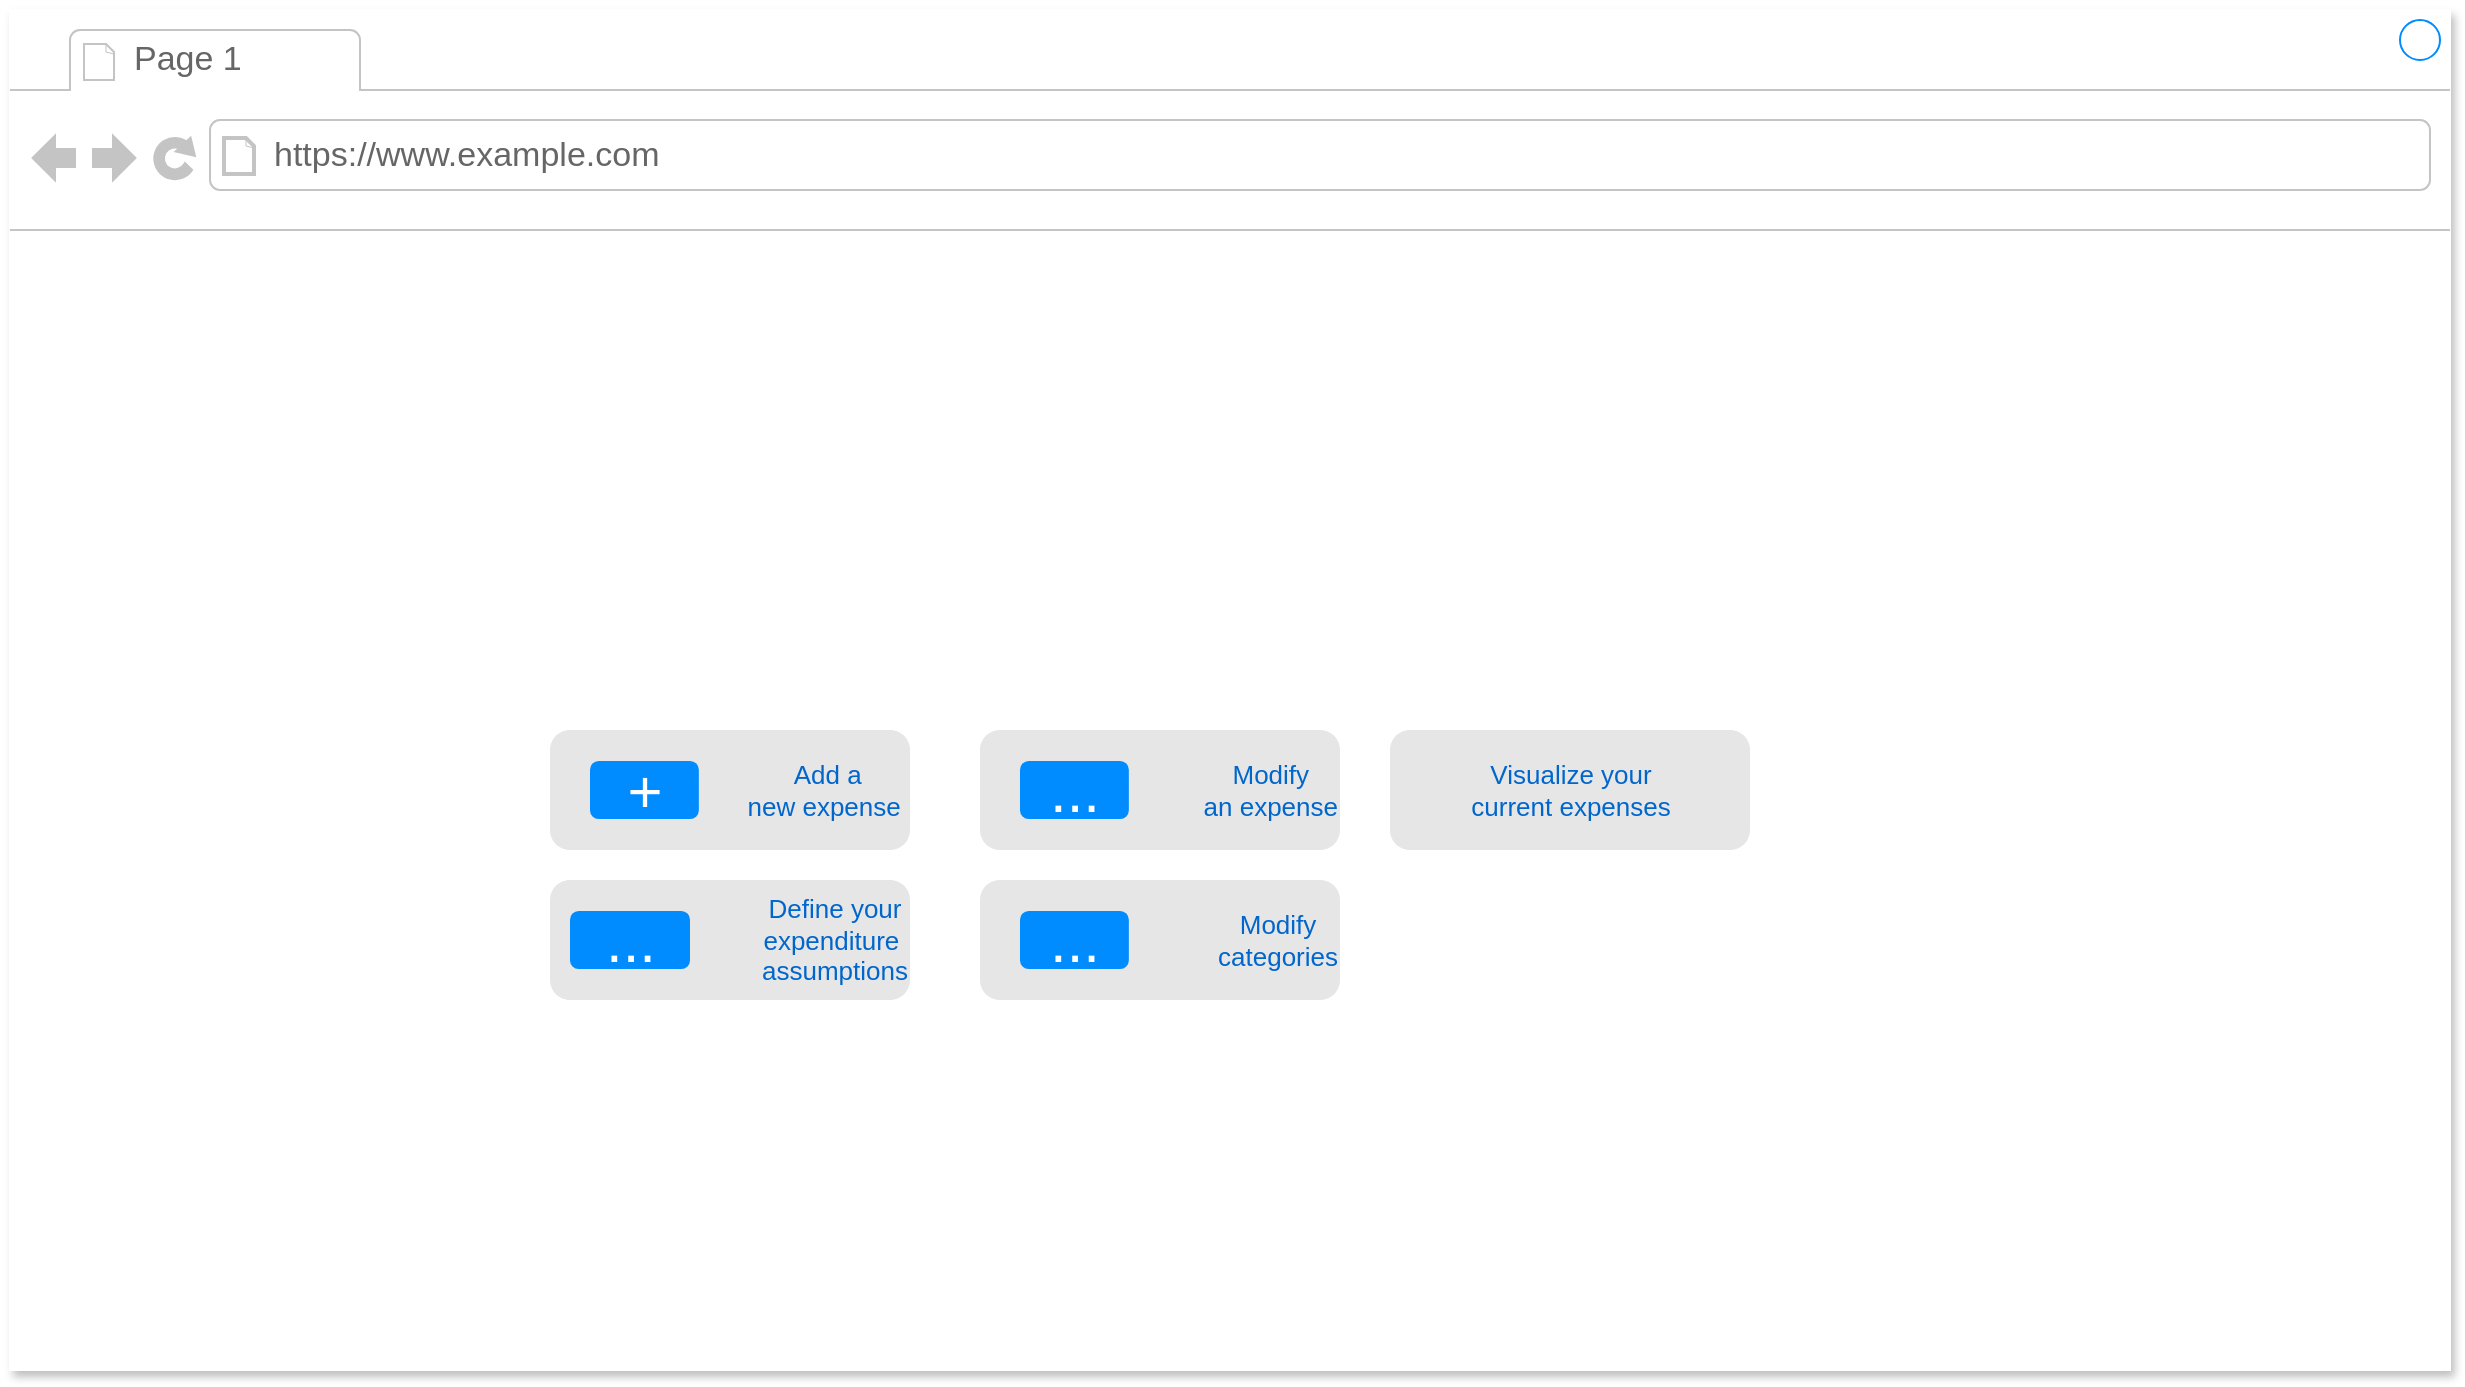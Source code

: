 <mxfile version="20.2.3" type="device" pages="6"><diagram id="piDafpqhtRUU5qUU-vj8" name="Main page"><mxGraphModel dx="1372" dy="905" grid="1" gridSize="10" guides="1" tooltips="1" connect="1" arrows="1" fold="1" page="1" pageScale="1" pageWidth="827" pageHeight="1169" math="0" shadow="0"><root><mxCell id="0"/><mxCell id="1" parent="0"/><mxCell id="8962rQQDY3VNNf6We3Pp-1" value="" style="strokeWidth=1;shadow=1;dashed=0;align=center;html=1;shape=mxgraph.mockup.containers.browserWindow;rSize=0;strokeColor2=#008cff;strokeColor3=#c4c4c4;mainText=,;recursiveResize=0;strokeColor=#FFFFFF;fontColor=#FFFFFF;movableLabel=0;fixedWidth=0;enumerate=0;" parent="1" vertex="1"><mxGeometry x="160" y="245" width="1220" height="680" as="geometry"/></mxCell><mxCell id="8962rQQDY3VNNf6We3Pp-2" value="Page 1" style="strokeWidth=1;shadow=0;dashed=0;align=center;html=1;shape=mxgraph.mockup.containers.anchor;fontSize=17;fontColor=#666666;align=left;" parent="8962rQQDY3VNNf6We3Pp-1" vertex="1"><mxGeometry x="60" y="12" width="110" height="26" as="geometry"/></mxCell><mxCell id="8962rQQDY3VNNf6We3Pp-3" value="https://www.example.com" style="strokeWidth=1;shadow=0;dashed=0;align=center;html=1;shape=mxgraph.mockup.containers.anchor;rSize=0;fontSize=17;fontColor=#666666;align=left;" parent="8962rQQDY3VNNf6We3Pp-1" vertex="1"><mxGeometry x="130" y="60" width="250" height="26" as="geometry"/></mxCell><UserObject label="&lt;div style=&quot;text-align: center;&quot;&gt;&lt;span style=&quot;background-color: initial;&quot;&gt;Add a&lt;/span&gt;&lt;/div&gt;new expense&amp;nbsp;" link="data:page/id,7q5dTrAY7Zl6eEeHgllv" id="h3Iq-QoF65GKpRVWPtNO-2"><mxCell style="strokeWidth=1;shadow=0;dashed=0;align=right;html=1;shape=mxgraph.mockup.buttons.multiButton;fillColor=#E6E6E6;strokeColor=none;mainText=;subText=;fontSize=13;fontColor=#0066CC;" parent="8962rQQDY3VNNf6We3Pp-1" vertex="1"><mxGeometry x="270" y="360" width="180" height="60" as="geometry"/></mxCell></UserObject><mxCell id="h3Iq-QoF65GKpRVWPtNO-4" value="" style="strokeWidth=1;shadow=0;dashed=0;align=center;html=1;shape=mxgraph.mockup.anchor;fontSize=12;fontColor=#ffffff;fontStyle=1;whiteSpace=wrap;" parent="h3Iq-QoF65GKpRVWPtNO-2" vertex="1"><mxGeometry y="36" width="180" height="12" as="geometry"/></mxCell><mxCell id="h3Iq-QoF65GKpRVWPtNO-1" value="&lt;font style=&quot;font-size: 30px;&quot;&gt;+&lt;/font&gt;" style="rounded=1;align=center;strokeColor=none;html=1;fontColor=#ffffff;fontSize=12;fillColor=#008CFF;" parent="h3Iq-QoF65GKpRVWPtNO-2" vertex="1"><mxGeometry x="20" y="15.5" width="54.42" height="29" as="geometry"/></mxCell><UserObject label="Visualize your &lt;br&gt;current expenses&lt;div style=&quot;&quot;&gt;&lt;/div&gt;" link="data:page/id,O7AgU52s_K-1bRK-wNCN" id="h3Iq-QoF65GKpRVWPtNO-6"><mxCell style="strokeWidth=1;shadow=0;dashed=0;align=center;html=1;shape=mxgraph.mockup.buttons.multiButton;fillColor=#E6E6E6;strokeColor=none;mainText=;subText=;fontSize=13;fontColor=#0066CC;" parent="8962rQQDY3VNNf6We3Pp-1" vertex="1"><mxGeometry x="690" y="360" width="180" height="60" as="geometry"/></mxCell></UserObject><mxCell id="h3Iq-QoF65GKpRVWPtNO-7" value="" style="strokeWidth=1;shadow=0;dashed=0;align=center;html=1;shape=mxgraph.mockup.anchor;fontSize=12;fontColor=#ffffff;fontStyle=1;whiteSpace=wrap;" parent="h3Iq-QoF65GKpRVWPtNO-6" vertex="1"><mxGeometry y="36" width="180" height="12" as="geometry"/></mxCell><UserObject label="&lt;div style=&quot;text-align: center;&quot;&gt;&lt;span style=&quot;background-color: initial;&quot;&gt;Modify &lt;br&gt;an expense&lt;/span&gt;&lt;/div&gt;&lt;div style=&quot;text-align: center;&quot;&gt;&lt;/div&gt;" link="data:page/id,3ZeCyRGtXN8rCWh70oSy" id="h3Iq-QoF65GKpRVWPtNO-9"><mxCell style="strokeWidth=1;shadow=0;dashed=0;align=right;html=1;shape=mxgraph.mockup.buttons.multiButton;fillColor=#E6E6E6;strokeColor=none;mainText=;subText=;fontSize=13;fontColor=#0066CC;" parent="8962rQQDY3VNNf6We3Pp-1" vertex="1"><mxGeometry x="485" y="360" width="180" height="60" as="geometry"/></mxCell></UserObject><mxCell id="h3Iq-QoF65GKpRVWPtNO-10" value="" style="strokeWidth=1;shadow=0;dashed=0;align=center;html=1;shape=mxgraph.mockup.anchor;fontSize=12;fontColor=#ffffff;fontStyle=1;whiteSpace=wrap;" parent="h3Iq-QoF65GKpRVWPtNO-9" vertex="1"><mxGeometry y="36" width="180" height="12" as="geometry"/></mxCell><mxCell id="h3Iq-QoF65GKpRVWPtNO-11" value="&lt;font style=&quot;font-size: 30px;&quot;&gt;...&lt;/font&gt;" style="rounded=1;align=center;strokeColor=none;html=1;fontColor=#ffffff;fontSize=12;fillColor=#008CFF;" parent="h3Iq-QoF65GKpRVWPtNO-9" vertex="1"><mxGeometry x="20" y="15.5" width="54.42" height="29" as="geometry"/></mxCell><UserObject label="&lt;div style=&quot;text-align: center;&quot;&gt;&lt;span style=&quot;background-color: initial;&quot;&gt;Modify&lt;/span&gt;&lt;/div&gt;&lt;div style=&quot;text-align: center;&quot;&gt;&lt;span style=&quot;background-color: initial;&quot;&gt;categories&lt;/span&gt;&lt;/div&gt;&lt;div style=&quot;text-align: center;&quot;&gt;&lt;/div&gt;" link="data:page/id,OzWg7q_hN-Gop-k9gDF_" id="VQr0-cEzJOPyjsmHsIfT-1"><mxCell style="strokeWidth=1;shadow=0;dashed=0;align=right;html=1;shape=mxgraph.mockup.buttons.multiButton;fillColor=#E6E6E6;strokeColor=none;mainText=;subText=;fontSize=13;fontColor=#0066CC;" parent="8962rQQDY3VNNf6We3Pp-1" vertex="1"><mxGeometry x="485" y="435" width="180" height="60" as="geometry"/></mxCell></UserObject><mxCell id="VQr0-cEzJOPyjsmHsIfT-2" value="" style="strokeWidth=1;shadow=0;dashed=0;align=center;html=1;shape=mxgraph.mockup.anchor;fontSize=12;fontColor=#ffffff;fontStyle=1;whiteSpace=wrap;" parent="VQr0-cEzJOPyjsmHsIfT-1" vertex="1"><mxGeometry y="36" width="180" height="12" as="geometry"/></mxCell><mxCell id="VQr0-cEzJOPyjsmHsIfT-3" value="&lt;font style=&quot;font-size: 30px;&quot;&gt;...&lt;/font&gt;" style="rounded=1;align=center;strokeColor=none;html=1;fontColor=#ffffff;fontSize=12;fillColor=#008CFF;" parent="VQr0-cEzJOPyjsmHsIfT-1" vertex="1"><mxGeometry x="20" y="15.5" width="54.42" height="29" as="geometry"/></mxCell><UserObject label="&lt;div style=&quot;&quot;&gt;&lt;div style=&quot;text-align: center;&quot;&gt;&lt;span style=&quot;background-color: initial;&quot;&gt;Define your&lt;/span&gt;&lt;/div&gt;&lt;div style=&quot;text-align: center;&quot;&gt;&lt;span style=&quot;background-color: initial;&quot;&gt;expenditure&amp;nbsp;&lt;/span&gt;&lt;/div&gt;&lt;div style=&quot;text-align: center;&quot;&gt;&lt;span style=&quot;background-color: initial;&quot;&gt;assumptions&lt;/span&gt;&lt;/div&gt;&lt;/div&gt;&lt;div style=&quot;text-align: center;&quot;&gt;&lt;/div&gt;" link="data:page/id,cEg8zdaXW2GX1f-Mxv_l" id="kEAftANj-yldsPkhroK5-2"><mxCell style="strokeWidth=1;shadow=0;dashed=0;align=right;html=1;shape=mxgraph.mockup.buttons.multiButton;fillColor=#E6E6E6;strokeColor=none;mainText=;subText=;fontSize=13;fontColor=#0066CC;" parent="8962rQQDY3VNNf6We3Pp-1" vertex="1"><mxGeometry x="270" y="435" width="180" height="60" as="geometry"/></mxCell></UserObject><mxCell id="kEAftANj-yldsPkhroK5-3" value="" style="strokeWidth=1;shadow=0;dashed=0;align=center;html=1;shape=mxgraph.mockup.anchor;fontSize=12;fontColor=#ffffff;fontStyle=1;whiteSpace=wrap;" parent="kEAftANj-yldsPkhroK5-2" vertex="1"><mxGeometry y="36" width="180" height="12" as="geometry"/></mxCell><mxCell id="kEAftANj-yldsPkhroK5-4" value="&lt;font style=&quot;font-size: 30px;&quot;&gt;...&lt;/font&gt;" style="rounded=1;align=center;strokeColor=none;html=1;fontColor=#ffffff;fontSize=12;fillColor=#008CFF;" parent="kEAftANj-yldsPkhroK5-2" vertex="1"><mxGeometry x="10" y="15.5" width="60" height="29" as="geometry"/></mxCell></root></mxGraphModel></diagram><diagram id="7q5dTrAY7Zl6eEeHgllv" name="Add new exponse"><mxGraphModel dx="3072" dy="905" grid="1" gridSize="10" guides="1" tooltips="1" connect="1" arrows="1" fold="1" page="1" pageScale="1" pageWidth="850" pageHeight="1100" math="0" shadow="0"><root><mxCell id="0"/><mxCell id="1" parent="0"/><mxCell id="2ohkJdqlDiBKNH0OV8yP-1" value="" style="strokeWidth=1;shadow=1;dashed=0;align=center;html=1;shape=mxgraph.mockup.containers.browserWindow;rSize=0;strokeColor2=#008cff;strokeColor3=#c4c4c4;mainText=,;recursiveResize=0;strokeColor=#FFFFFF;fontColor=#FFFFFF;movableLabel=0;fixedWidth=0;enumerate=0;" parent="1" vertex="1"><mxGeometry x="-1400" y="205" width="1150" height="690" as="geometry"/></mxCell><mxCell id="2ohkJdqlDiBKNH0OV8yP-2" value="Page 1" style="strokeWidth=1;shadow=0;dashed=0;align=center;html=1;shape=mxgraph.mockup.containers.anchor;fontSize=17;fontColor=#666666;align=left;" parent="2ohkJdqlDiBKNH0OV8yP-1" vertex="1"><mxGeometry x="60" y="12" width="110" height="26" as="geometry"/></mxCell><mxCell id="2ohkJdqlDiBKNH0OV8yP-3" value="https://www.example.com" style="strokeWidth=1;shadow=0;dashed=0;align=center;html=1;shape=mxgraph.mockup.containers.anchor;rSize=0;fontSize=17;fontColor=#666666;align=left;" parent="2ohkJdqlDiBKNH0OV8yP-1" vertex="1"><mxGeometry x="130" y="60" width="250" height="26" as="geometry"/></mxCell><mxCell id="2ohkJdqlDiBKNH0OV8yP-13" value="Category&lt;div style=&quot;&quot;&gt;&lt;/div&gt;" style="strokeWidth=1;shadow=0;dashed=0;align=center;html=1;shape=mxgraph.mockup.buttons.multiButton;fillColor=#E6E6E6;strokeColor=none;mainText=;subText=;fontSize=13;fontColor=#0066CC;" parent="2ohkJdqlDiBKNH0OV8yP-1" vertex="1"><mxGeometry x="220" y="329.5" width="150" height="30" as="geometry"/></mxCell><mxCell id="2ohkJdqlDiBKNH0OV8yP-14" value="" style="strokeWidth=1;shadow=0;dashed=0;align=center;html=1;shape=mxgraph.mockup.anchor;fontSize=12;fontColor=#ffffff;fontStyle=1;whiteSpace=wrap;" parent="2ohkJdqlDiBKNH0OV8yP-13" vertex="1"><mxGeometry y="18" width="150" height="6" as="geometry"/></mxCell><mxCell id="2ohkJdqlDiBKNH0OV8yP-15" value="&lt;font style=&quot;font-size: 30px;&quot;&gt;+&lt;/font&gt;" style="rounded=1;align=center;strokeColor=none;html=1;fontColor=#ffffff;fontSize=12;fillColor=#008CFF;" parent="2ohkJdqlDiBKNH0OV8yP-1" vertex="1"><mxGeometry x="160" y="345" width="54.42" height="29" as="geometry"/></mxCell><mxCell id="GAdIu5lBjV9Co0TbJZmu-2" value="Category 1" style="strokeWidth=1;shadow=0;dashed=0;align=center;html=1;shape=mxgraph.mockup.forms.comboBox;strokeColor=#999999;fillColor=#ddeeff;align=left;fillColor2=#aaddff;mainText=;fontColor=#666666;fontSize=17;spacingLeft=3;" parent="2ohkJdqlDiBKNH0OV8yP-1" vertex="1"><mxGeometry x="220" y="359.5" width="150" height="30" as="geometry"/></mxCell><mxCell id="ass1dCC3-YnfxWbSY9bL-1" value="Subcategory&lt;div style=&quot;&quot;&gt;&lt;/div&gt;" style="strokeWidth=1;shadow=0;dashed=0;align=center;html=1;shape=mxgraph.mockup.buttons.multiButton;fillColor=#E6E6E6;strokeColor=none;mainText=;subText=;fontSize=13;fontColor=#0066CC;" parent="2ohkJdqlDiBKNH0OV8yP-1" vertex="1"><mxGeometry x="380" y="329.5" width="150" height="30" as="geometry"/></mxCell><mxCell id="ass1dCC3-YnfxWbSY9bL-2" value="" style="strokeWidth=1;shadow=0;dashed=0;align=center;html=1;shape=mxgraph.mockup.anchor;fontSize=12;fontColor=#ffffff;fontStyle=1;whiteSpace=wrap;" parent="ass1dCC3-YnfxWbSY9bL-1" vertex="1"><mxGeometry y="18" width="150" height="6" as="geometry"/></mxCell><mxCell id="ass1dCC3-YnfxWbSY9bL-3" value="Subcategory 1" style="strokeWidth=1;shadow=0;dashed=0;align=center;html=1;shape=mxgraph.mockup.forms.comboBox;strokeColor=#999999;fillColor=#ddeeff;align=left;fillColor2=#aaddff;mainText=;fontColor=#666666;fontSize=17;spacingLeft=3;" parent="2ohkJdqlDiBKNH0OV8yP-1" vertex="1"><mxGeometry x="380" y="359.5" width="150" height="30" as="geometry"/></mxCell><mxCell id="ass1dCC3-YnfxWbSY9bL-4" value="What was that ?&amp;nbsp;" style="fillColor=none;strokeColor=none;html=1;fontSize=11;fontStyle=0;align=left;fontColor=#596780;fontStyle=1;fontSize=11;shadow=1;" parent="2ohkJdqlDiBKNH0OV8yP-1" vertex="1"><mxGeometry x="540" y="324.5" width="140" height="20" as="geometry"/></mxCell><mxCell id="ass1dCC3-YnfxWbSY9bL-5" value="Sugar" style="rounded=1;arcSize=9;fillColor=#F7F8F9;align=left;spacingLeft=5;strokeColor=#DEE1E6;html=1;strokeWidth=2;fontColor=#596780;fontSize=12;shadow=1;" parent="2ohkJdqlDiBKNH0OV8yP-1" vertex="1"><mxGeometry x="540" y="349.5" width="140" height="40" as="geometry"/></mxCell><mxCell id="ass1dCC3-YnfxWbSY9bL-6" value="Price" style="fillColor=none;strokeColor=none;html=1;fontSize=11;fontStyle=0;align=left;fontColor=#596780;fontStyle=1;fontSize=11;shadow=1;" parent="2ohkJdqlDiBKNH0OV8yP-1" vertex="1"><mxGeometry x="690" y="324.5" width="140" height="20" as="geometry"/></mxCell><mxCell id="ass1dCC3-YnfxWbSY9bL-7" value="10" style="rounded=1;arcSize=9;fillColor=#F7F8F9;align=left;spacingLeft=5;strokeColor=#DEE1E6;html=1;strokeWidth=2;fontColor=#596780;fontSize=12;shadow=1;" parent="2ohkJdqlDiBKNH0OV8yP-1" vertex="1"><mxGeometry x="690" y="349.5" width="140" height="40" as="geometry"/></mxCell><mxCell id="ass1dCC3-YnfxWbSY9bL-8" value="Date" style="fillColor=none;strokeColor=none;html=1;fontSize=11;fontStyle=0;align=left;fontColor=#596780;fontStyle=1;fontSize=11;shadow=1;" parent="2ohkJdqlDiBKNH0OV8yP-1" vertex="1"><mxGeometry x="840" y="324.5" width="140" height="20" as="geometry"/></mxCell><mxCell id="ass1dCC3-YnfxWbSY9bL-9" value="2022-07-16" style="rounded=1;arcSize=9;fillColor=#F7F8F9;align=left;spacingLeft=5;strokeColor=#DEE1E6;html=1;strokeWidth=2;fontColor=#596780;fontSize=12;shadow=1;" parent="2ohkJdqlDiBKNH0OV8yP-1" vertex="1"><mxGeometry x="840" y="349.5" width="140" height="40" as="geometry"/></mxCell></root></mxGraphModel></diagram><diagram id="3ZeCyRGtXN8rCWh70oSy" name="Modify-an-expense"><mxGraphModel dx="3072" dy="878" grid="1" gridSize="10" guides="1" tooltips="1" connect="1" arrows="1" fold="1" page="1" pageScale="1" pageWidth="850" pageHeight="1100" math="0" shadow="0"><root><mxCell id="0"/><mxCell id="1" parent="0"/><mxCell id="K6egvescBbt4TPk9Oenr-1" value="" style="strokeWidth=1;shadow=1;dashed=0;align=center;html=1;shape=mxgraph.mockup.containers.browserWindow;rSize=0;strokeColor2=#008cff;strokeColor3=#c4c4c4;mainText=,;recursiveResize=0;strokeColor=#FFFFFF;fontColor=#FFFFFF;movableLabel=0;fixedWidth=0;enumerate=0;" parent="1" vertex="1"><mxGeometry x="-1275" y="120" width="1150" height="690" as="geometry"/></mxCell><mxCell id="K6egvescBbt4TPk9Oenr-2" value="Page 1" style="strokeWidth=1;shadow=0;dashed=0;align=center;html=1;shape=mxgraph.mockup.containers.anchor;fontSize=17;fontColor=#666666;align=left;" parent="K6egvescBbt4TPk9Oenr-1" vertex="1"><mxGeometry x="60" y="12" width="110" height="26" as="geometry"/></mxCell><mxCell id="K6egvescBbt4TPk9Oenr-3" value="https://www.example.com" style="strokeWidth=1;shadow=0;dashed=0;align=center;html=1;shape=mxgraph.mockup.containers.anchor;rSize=0;fontSize=17;fontColor=#666666;align=left;" parent="K6egvescBbt4TPk9Oenr-1" vertex="1"><mxGeometry x="130" y="60" width="250" height="26" as="geometry"/></mxCell><mxCell id="67dj6nwLEzpabsO_JoYb-18" value="2022-07-16" style="rounded=1;arcSize=9;fillColor=#F7F8F9;align=left;spacingLeft=5;strokeColor=#DEE1E6;html=1;strokeWidth=2;fontColor=#596780;fontSize=12;shadow=1;" parent="K6egvescBbt4TPk9Oenr-1" vertex="1"><mxGeometry x="187.5" y="150" width="140" height="40" as="geometry"/></mxCell><mxCell id="67dj6nwLEzpabsO_JoYb-19" value="Date" style="strokeWidth=1;shadow=0;dashed=0;align=center;html=1;shape=mxgraph.mockup.forms.comboBox;strokeColor=#999999;fillColor=#ddeeff;align=left;fillColor2=#aaddff;mainText=;fontColor=#666666;fontSize=17;spacingLeft=3;" parent="K6egvescBbt4TPk9Oenr-1" vertex="1"><mxGeometry x="337.5" y="155" width="150" height="30" as="geometry"/></mxCell><mxCell id="67dj6nwLEzpabsO_JoYb-20" value="Filter&lt;div style=&quot;&quot;&gt;&lt;/div&gt;" style="strokeWidth=1;shadow=0;dashed=0;align=center;html=1;shape=mxgraph.mockup.buttons.multiButton;fillColor=#E6E6E6;strokeColor=none;mainText=;subText=;fontSize=13;fontColor=#0066CC;" parent="K6egvescBbt4TPk9Oenr-1" vertex="1"><mxGeometry x="337.5" y="120" width="150" height="30" as="geometry"/></mxCell><mxCell id="67dj6nwLEzpabsO_JoYb-21" value="" style="strokeWidth=1;shadow=0;dashed=0;align=center;html=1;shape=mxgraph.mockup.anchor;fontSize=12;fontColor=#ffffff;fontStyle=1;whiteSpace=wrap;" parent="67dj6nwLEzpabsO_JoYb-20" vertex="1"><mxGeometry y="18" width="150" height="6" as="geometry"/></mxCell><mxCell id="67dj6nwLEzpabsO_JoYb-22" value="" style="rounded=0;whiteSpace=wrap;html=1;fillStyle=auto;strokeColor=default;strokeWidth=1;fillColor=default;" parent="K6egvescBbt4TPk9Oenr-1" vertex="1"><mxGeometry x="187.5" y="210" width="770" height="440" as="geometry"/></mxCell><mxCell id="67dj6nwLEzpabsO_JoYb-31" value="Category&lt;div style=&quot;&quot;&gt;&lt;/div&gt;" style="strokeWidth=1;shadow=0;dashed=0;align=center;html=1;shape=mxgraph.mockup.buttons.multiButton;fillColor=#E6E6E6;strokeColor=none;mainText=;subText=;fontSize=13;fontColor=#0066CC;" parent="K6egvescBbt4TPk9Oenr-1" vertex="1"><mxGeometry x="212.5" y="235" width="150" height="30" as="geometry"/></mxCell><mxCell id="67dj6nwLEzpabsO_JoYb-32" value="" style="strokeWidth=1;shadow=0;dashed=0;align=center;html=1;shape=mxgraph.mockup.anchor;fontSize=12;fontColor=#ffffff;fontStyle=1;whiteSpace=wrap;" parent="67dj6nwLEzpabsO_JoYb-31" vertex="1"><mxGeometry y="18" width="150" height="6" as="geometry"/></mxCell><mxCell id="67dj6nwLEzpabsO_JoYb-33" value="Subcategory&lt;div style=&quot;&quot;&gt;&lt;/div&gt;" style="strokeWidth=1;shadow=0;dashed=0;align=center;html=1;shape=mxgraph.mockup.buttons.multiButton;fillColor=#E6E6E6;strokeColor=none;mainText=;subText=;fontSize=13;fontColor=#0066CC;" parent="K6egvescBbt4TPk9Oenr-1" vertex="1"><mxGeometry x="372.5" y="235" width="150" height="30" as="geometry"/></mxCell><mxCell id="67dj6nwLEzpabsO_JoYb-34" value="" style="strokeWidth=1;shadow=0;dashed=0;align=center;html=1;shape=mxgraph.mockup.anchor;fontSize=12;fontColor=#ffffff;fontStyle=1;whiteSpace=wrap;" parent="67dj6nwLEzpabsO_JoYb-33" vertex="1"><mxGeometry y="18" width="150" height="6" as="geometry"/></mxCell><mxCell id="67dj6nwLEzpabsO_JoYb-35" value="What was that ?&amp;nbsp;" style="fillColor=none;strokeColor=none;html=1;fontSize=11;fontStyle=0;align=left;fontColor=#596780;fontStyle=1;fontSize=11;shadow=1;" parent="K6egvescBbt4TPk9Oenr-1" vertex="1"><mxGeometry x="532.5" y="230" width="140" height="20" as="geometry"/></mxCell><mxCell id="67dj6nwLEzpabsO_JoYb-36" value="Price" style="fillColor=none;strokeColor=none;html=1;fontSize=11;fontStyle=0;align=left;fontColor=#596780;fontStyle=1;fontSize=11;shadow=1;" parent="K6egvescBbt4TPk9Oenr-1" vertex="1"><mxGeometry x="682.5" y="230" width="140" height="20" as="geometry"/></mxCell><mxCell id="67dj6nwLEzpabsO_JoYb-37" value="Date" style="fillColor=none;strokeColor=none;html=1;fontSize=11;fontStyle=0;align=left;fontColor=#596780;fontStyle=1;fontSize=11;shadow=1;" parent="K6egvescBbt4TPk9Oenr-1" vertex="1"><mxGeometry x="832.5" y="230" width="140" height="20" as="geometry"/></mxCell><mxCell id="67dj6nwLEzpabsO_JoYb-50" value="" style="swimlane;startSize=0;fillStyle=auto;strokeColor=default;strokeWidth=1;fillColor=default;" parent="K6egvescBbt4TPk9Oenr-1" vertex="1"><mxGeometry x="177.5" y="200" width="790" height="460" as="geometry"/></mxCell><mxCell id="67dj6nwLEzpabsO_JoYb-23" value="" style="verticalLabelPosition=bottom;shadow=0;dashed=0;align=center;html=1;verticalAlign=top;strokeWidth=1;shape=mxgraph.mockup.navigation.scrollBar;strokeColor=#999999;barPos=20;fillColor2=#99ddff;strokeColor2=none;direction=north;fillStyle=auto;fillColor=default;" parent="67dj6nwLEzpabsO_JoYb-50" vertex="1"><mxGeometry x="750" y="20" width="20" height="420" as="geometry"/></mxCell><mxCell id="67dj6nwLEzpabsO_JoYb-54" value="" style="rounded=1;whiteSpace=wrap;html=1;fillStyle=auto;strokeColor=#6c8ebf;strokeWidth=1;fillColor=#dae8fc;" parent="K6egvescBbt4TPk9Oenr-1" vertex="1"><mxGeometry x="212.5" y="280" width="700" height="60" as="geometry"/></mxCell><mxCell id="67dj6nwLEzpabsO_JoYb-55" value="" style="rounded=1;whiteSpace=wrap;html=1;fillStyle=auto;strokeColor=default;strokeWidth=1;fillColor=default;" parent="K6egvescBbt4TPk9Oenr-1" vertex="1"><mxGeometry x="212.5" y="340" width="700" height="60" as="geometry"/></mxCell><mxCell id="67dj6nwLEzpabsO_JoYb-62" value="" style="rounded=1;whiteSpace=wrap;html=1;fillStyle=auto;strokeColor=#6c8ebf;strokeWidth=1;fillColor=#dae8fc;" parent="K6egvescBbt4TPk9Oenr-1" vertex="1"><mxGeometry x="212.5" y="400" width="700" height="60" as="geometry"/></mxCell><mxCell id="67dj6nwLEzpabsO_JoYb-63" value="" style="rounded=1;whiteSpace=wrap;html=1;fillStyle=auto;strokeColor=default;strokeWidth=1;fillColor=default;" parent="K6egvescBbt4TPk9Oenr-1" vertex="1"><mxGeometry x="212.5" y="460" width="700" height="60" as="geometry"/></mxCell><mxCell id="67dj6nwLEzpabsO_JoYb-3" value="" style="swimlane;startSize=0;" parent="1" vertex="1"><mxGeometry x="-400" y="930" width="945" height="130" as="geometry"><mxRectangle x="-1130" y="900" width="50" height="40" as="alternateBounds"/></mxGeometry></mxCell><mxCell id="K6egvescBbt4TPk9Oenr-6" value="&lt;font style=&quot;font-size: 30px;&quot;&gt;OK&lt;/font&gt;" style="rounded=1;align=center;strokeColor=none;html=1;fontColor=#ffffff;fontSize=12;fillColor=#008CFF;" parent="67dj6nwLEzpabsO_JoYb-3" vertex="1"><mxGeometry x="105" y="53" width="54.42" height="29" as="geometry"/></mxCell><mxCell id="K6egvescBbt4TPk9Oenr-4" value="Category&lt;div style=&quot;&quot;&gt;&lt;/div&gt;" style="strokeWidth=1;shadow=0;dashed=0;align=center;html=1;shape=mxgraph.mockup.buttons.multiButton;fillColor=#E6E6E6;strokeColor=none;mainText=;subText=;fontSize=13;fontColor=#0066CC;" parent="67dj6nwLEzpabsO_JoYb-3" vertex="1"><mxGeometry x="165" y="37.5" width="150" height="30" as="geometry"/></mxCell><mxCell id="K6egvescBbt4TPk9Oenr-5" value="" style="strokeWidth=1;shadow=0;dashed=0;align=center;html=1;shape=mxgraph.mockup.anchor;fontSize=12;fontColor=#ffffff;fontStyle=1;whiteSpace=wrap;" parent="K6egvescBbt4TPk9Oenr-4" vertex="1"><mxGeometry y="18" width="150" height="6" as="geometry"/></mxCell><mxCell id="K6egvescBbt4TPk9Oenr-7" value="Category 1" style="strokeWidth=1;shadow=0;dashed=0;align=center;html=1;shape=mxgraph.mockup.forms.comboBox;strokeColor=#999999;fillColor=#ddeeff;align=left;fillColor2=#aaddff;mainText=;fontColor=#666666;fontSize=17;spacingLeft=3;" parent="67dj6nwLEzpabsO_JoYb-3" vertex="1"><mxGeometry x="165" y="67.5" width="150" height="30" as="geometry"/></mxCell><mxCell id="K6egvescBbt4TPk9Oenr-8" value="Subcategory&lt;div style=&quot;&quot;&gt;&lt;/div&gt;" style="strokeWidth=1;shadow=0;dashed=0;align=center;html=1;shape=mxgraph.mockup.buttons.multiButton;fillColor=#E6E6E6;strokeColor=none;mainText=;subText=;fontSize=13;fontColor=#0066CC;" parent="67dj6nwLEzpabsO_JoYb-3" vertex="1"><mxGeometry x="325" y="37.5" width="150" height="30" as="geometry"/></mxCell><mxCell id="K6egvescBbt4TPk9Oenr-9" value="" style="strokeWidth=1;shadow=0;dashed=0;align=center;html=1;shape=mxgraph.mockup.anchor;fontSize=12;fontColor=#ffffff;fontStyle=1;whiteSpace=wrap;" parent="K6egvescBbt4TPk9Oenr-8" vertex="1"><mxGeometry y="18" width="150" height="6" as="geometry"/></mxCell><mxCell id="K6egvescBbt4TPk9Oenr-10" value="Subcategory 1" style="strokeWidth=1;shadow=0;dashed=0;align=center;html=1;shape=mxgraph.mockup.forms.comboBox;strokeColor=#999999;fillColor=#ddeeff;align=left;fillColor2=#aaddff;mainText=;fontColor=#666666;fontSize=17;spacingLeft=3;" parent="67dj6nwLEzpabsO_JoYb-3" vertex="1"><mxGeometry x="325" y="67.5" width="150" height="30" as="geometry"/></mxCell><mxCell id="K6egvescBbt4TPk9Oenr-12" value="Sugar" style="rounded=1;arcSize=9;fillColor=#F7F8F9;align=left;spacingLeft=5;strokeColor=#DEE1E6;html=1;strokeWidth=2;fontColor=#596780;fontSize=12;shadow=1;" parent="67dj6nwLEzpabsO_JoYb-3" vertex="1"><mxGeometry x="485" y="57.5" width="140" height="40" as="geometry"/></mxCell><mxCell id="K6egvescBbt4TPk9Oenr-11" value="What was that ?&amp;nbsp;" style="fillColor=none;strokeColor=none;html=1;fontSize=11;fontStyle=0;align=left;fontColor=#596780;fontStyle=1;fontSize=11;shadow=1;" parent="67dj6nwLEzpabsO_JoYb-3" vertex="1"><mxGeometry x="485" y="32.5" width="140" height="20" as="geometry"/></mxCell><mxCell id="K6egvescBbt4TPk9Oenr-13" value="Price" style="fillColor=none;strokeColor=none;html=1;fontSize=11;fontStyle=0;align=left;fontColor=#596780;fontStyle=1;fontSize=11;shadow=1;" parent="67dj6nwLEzpabsO_JoYb-3" vertex="1"><mxGeometry x="635" y="32.5" width="140" height="20" as="geometry"/></mxCell><mxCell id="K6egvescBbt4TPk9Oenr-14" value="10" style="rounded=1;arcSize=9;fillColor=#F7F8F9;align=left;spacingLeft=5;strokeColor=#DEE1E6;html=1;strokeWidth=2;fontColor=#596780;fontSize=12;shadow=1;" parent="67dj6nwLEzpabsO_JoYb-3" vertex="1"><mxGeometry x="635" y="57.5" width="140" height="40" as="geometry"/></mxCell><mxCell id="K6egvescBbt4TPk9Oenr-16" value="2022-07-16" style="rounded=1;arcSize=9;fillColor=#F7F8F9;align=left;spacingLeft=5;strokeColor=#DEE1E6;html=1;strokeWidth=2;fontColor=#596780;fontSize=12;shadow=1;" parent="67dj6nwLEzpabsO_JoYb-3" vertex="1"><mxGeometry x="785" y="57.5" width="140" height="40" as="geometry"/></mxCell><mxCell id="K6egvescBbt4TPk9Oenr-15" value="Date" style="fillColor=none;strokeColor=none;html=1;fontSize=11;fontStyle=0;align=left;fontColor=#596780;fontStyle=1;fontSize=11;shadow=1;" parent="67dj6nwLEzpabsO_JoYb-3" vertex="1"><mxGeometry x="785" y="32.5" width="140" height="20" as="geometry"/></mxCell><mxCell id="67dj6nwLEzpabsO_JoYb-71" value="&lt;font style=&quot;font-size: 30px;&quot;&gt;BACK&lt;/font&gt;" style="rounded=1;align=center;strokeColor=none;html=1;fontColor=#ffffff;fontSize=12;fillColor=#008CFF;" parent="67dj6nwLEzpabsO_JoYb-3" vertex="1"><mxGeometry x="10" y="53" width="90" height="29" as="geometry"/></mxCell><mxCell id="67dj6nwLEzpabsO_JoYb-69" value="" style="shape=flexArrow;endArrow=classic;html=1;rounded=0;" parent="1" edge="1"><mxGeometry width="50" height="50" relative="1" as="geometry"><mxPoint x="-640" y="820" as="sourcePoint"/><mxPoint x="-430" y="930" as="targetPoint"/></mxGeometry></mxCell></root></mxGraphModel></diagram><diagram id="O7AgU52s_K-1bRK-wNCN" name="Visualize your current expenses"><mxGraphModel dx="3072" dy="905" grid="1" gridSize="10" guides="1" tooltips="1" connect="1" arrows="1" fold="1" page="1" pageScale="1" pageWidth="850" pageHeight="1100" math="0" shadow="0"><root><mxCell id="0"/><mxCell id="1" parent="0"/><mxCell id="VJOrhR8lSPXdlA4ANKUd-17" value="" style="strokeWidth=1;shadow=1;dashed=0;align=center;html=1;shape=mxgraph.mockup.containers.browserWindow;rSize=0;strokeColor2=#008cff;strokeColor3=#c4c4c4;mainText=,;recursiveResize=0;strokeColor=#FFFFFF;fontColor=#FFFFFF;movableLabel=0;fixedWidth=0;enumerate=0;" parent="1" vertex="1"><mxGeometry x="-1340" y="90" width="1150" height="690" as="geometry"/></mxCell><mxCell id="VJOrhR8lSPXdlA4ANKUd-18" value="Page 1" style="strokeWidth=1;shadow=0;dashed=0;align=center;html=1;shape=mxgraph.mockup.containers.anchor;fontSize=17;fontColor=#666666;align=left;" parent="VJOrhR8lSPXdlA4ANKUd-17" vertex="1"><mxGeometry x="60" y="12" width="110" height="26" as="geometry"/></mxCell><mxCell id="VJOrhR8lSPXdlA4ANKUd-19" value="https://www.example.com" style="strokeWidth=1;shadow=0;dashed=0;align=center;html=1;shape=mxgraph.mockup.containers.anchor;rSize=0;fontSize=17;fontColor=#666666;align=left;" parent="VJOrhR8lSPXdlA4ANKUd-17" vertex="1"><mxGeometry x="130" y="60" width="250" height="26" as="geometry"/></mxCell><mxCell id="VJOrhR8lSPXdlA4ANKUd-33" value="" style="rounded=0;whiteSpace=wrap;html=1;fillStyle=auto;strokeColor=default;strokeWidth=1;fillColor=default;" parent="VJOrhR8lSPXdlA4ANKUd-17" vertex="1"><mxGeometry x="20" y="130" width="290" height="530" as="geometry"/></mxCell><mxCell id="VJOrhR8lSPXdlA4ANKUd-34" value="Balance" style="text;html=1;strokeColor=none;fillColor=none;align=center;verticalAlign=middle;whiteSpace=wrap;rounded=0;fillStyle=auto;" parent="VJOrhR8lSPXdlA4ANKUd-17" vertex="1"><mxGeometry x="50" y="140" width="60" height="30" as="geometry"/></mxCell><mxCell id="WZ8P9EKtbmhJGQS5YwCc-1" value="&lt;div style=&quot;text-align: left;&quot;&gt;&lt;span style=&quot;background-color: initial;&quot;&gt;Category 1:&lt;/span&gt;&lt;/div&gt;&lt;div style=&quot;text-align: left;&quot;&gt;&lt;span style=&quot;background-color: initial;&quot;&gt;subcategory 1 -50&lt;/span&gt;&lt;/div&gt;&lt;div style=&quot;text-align: left;&quot;&gt;&lt;span style=&quot;background-color: initial;&quot;&gt;subcategory 2 +25&lt;/span&gt;&lt;/div&gt;&lt;div style=&quot;text-align: left;&quot;&gt;&lt;span style=&quot;background-color: initial;&quot;&gt;Catergory 2:&lt;/span&gt;&lt;/div&gt;&lt;div style=&quot;text-align: left;&quot;&gt;&lt;div&gt;&lt;span style=&quot;background-color: initial;&quot;&gt;subcategory 1 0&lt;/span&gt;&lt;/div&gt;&lt;div&gt;&lt;span style=&quot;background-color: initial;&quot;&gt;subcategory 2 -30&lt;/span&gt;&lt;/div&gt;&lt;/div&gt;" style="text;html=1;strokeColor=none;fillColor=none;align=center;verticalAlign=middle;whiteSpace=wrap;rounded=0;fillStyle=auto;" parent="VJOrhR8lSPXdlA4ANKUd-17" vertex="1"><mxGeometry x="35" y="170" width="145" height="140" as="geometry"/></mxCell><mxCell id="WZ8P9EKtbmhJGQS5YwCc-2" value="" style="html=1;verticalLabelPosition=bottom;align=center;labelBackgroundColor=#ffffff;verticalAlign=top;strokeWidth=2;strokeColor=#0080F0;shadow=0;dashed=0;shape=mxgraph.ios7.icons.pie_chart;fillStyle=auto;fillColor=default;" parent="VJOrhR8lSPXdlA4ANKUd-17" vertex="1"><mxGeometry x="580" y="240" width="290" height="240" as="geometry"/></mxCell><mxCell id="WZ8P9EKtbmhJGQS5YwCc-3" value="percentage share" style="text;whiteSpace=wrap;html=1;" parent="VJOrhR8lSPXdlA4ANKUd-17" vertex="1"><mxGeometry x="670" y="190" width="130" height="40" as="geometry"/></mxCell><mxCell id="WZ8P9EKtbmhJGQS5YwCc-4" value="&lt;span style=&quot;color: rgb(0, 0, 0); font-family: Helvetica; font-size: 12px; font-style: normal; font-variant-ligatures: normal; font-variant-caps: normal; font-weight: 400; letter-spacing: normal; orphans: 2; text-align: left; text-indent: 0px; text-transform: none; widows: 2; word-spacing: 0px; -webkit-text-stroke-width: 0px; background-color: rgb(248, 249, 250); text-decoration-thickness: initial; text-decoration-style: initial; text-decoration-color: initial; float: none; display: inline !important;&quot;&gt;Category 1&lt;/span&gt;" style="text;whiteSpace=wrap;html=1;" parent="VJOrhR8lSPXdlA4ANKUd-17" vertex="1"><mxGeometry x="610" y="340" width="90" height="40" as="geometry"/></mxCell><mxCell id="WZ8P9EKtbmhJGQS5YwCc-5" value="&lt;span style=&quot;color: rgb(0, 0, 0); font-family: Helvetica; font-size: 12px; font-style: normal; font-variant-ligatures: normal; font-variant-caps: normal; font-weight: 400; letter-spacing: normal; orphans: 2; text-align: left; text-indent: 0px; text-transform: none; widows: 2; word-spacing: 0px; -webkit-text-stroke-width: 0px; background-color: rgb(248, 249, 250); text-decoration-thickness: initial; text-decoration-style: initial; text-decoration-color: initial; float: none; display: inline !important;&quot;&gt;Category 2&lt;/span&gt;" style="text;whiteSpace=wrap;html=1;" parent="VJOrhR8lSPXdlA4ANKUd-17" vertex="1"><mxGeometry x="760" y="360" width="90" height="40" as="geometry"/></mxCell><mxCell id="WZ8P9EKtbmhJGQS5YwCc-6" value="&lt;span style=&quot;color: rgb(0, 0, 0); font-family: Helvetica; font-size: 12px; font-style: normal; font-variant-ligatures: normal; font-variant-caps: normal; font-weight: 400; letter-spacing: normal; orphans: 2; text-align: left; text-indent: 0px; text-transform: none; widows: 2; word-spacing: 0px; -webkit-text-stroke-width: 0px; background-color: rgb(248, 249, 250); text-decoration-thickness: initial; text-decoration-style: initial; text-decoration-color: initial; float: none; display: inline !important;&quot;&gt;Category 3&lt;/span&gt;" style="text;whiteSpace=wrap;html=1;" parent="VJOrhR8lSPXdlA4ANKUd-17" vertex="1"><mxGeometry x="740" y="280" width="90" height="40" as="geometry"/></mxCell><mxCell id="wrWuoe_VoJrTtGQM_87y-1" value="This week" style="strokeWidth=1;shadow=0;dashed=0;align=center;html=1;shape=mxgraph.mockup.forms.comboBox;strokeColor=#999999;fillColor=#ddeeff;align=left;fillColor2=#aaddff;mainText=;fontColor=#666666;fontSize=17;spacingLeft=3;" parent="VJOrhR8lSPXdlA4ANKUd-17" vertex="1"><mxGeometry x="110" y="140" width="150" height="30" as="geometry"/></mxCell></root></mxGraphModel></diagram><diagram id="OzWg7q_hN-Gop-k9gDF_" name="Modify categories"><mxGraphModel dx="3072" dy="905" grid="1" gridSize="10" guides="1" tooltips="1" connect="1" arrows="1" fold="1" page="1" pageScale="1" pageWidth="850" pageHeight="1100" math="0" shadow="0"><root><mxCell id="0"/><mxCell id="1" parent="0"/><mxCell id="cmVQig8JHds7TS9KQplY-1" value="" style="strokeWidth=1;shadow=1;dashed=0;align=center;html=1;shape=mxgraph.mockup.containers.browserWindow;rSize=0;strokeColor2=#008cff;strokeColor3=#c4c4c4;mainText=,;recursiveResize=0;strokeColor=#FFFFFF;fontColor=#FFFFFF;movableLabel=0;fixedWidth=0;enumerate=0;" parent="1" vertex="1"><mxGeometry x="-1330" y="110" width="1150" height="690" as="geometry"/></mxCell><mxCell id="cmVQig8JHds7TS9KQplY-2" value="Page 1" style="strokeWidth=1;shadow=0;dashed=0;align=center;html=1;shape=mxgraph.mockup.containers.anchor;fontSize=17;fontColor=#666666;align=left;" parent="cmVQig8JHds7TS9KQplY-1" vertex="1"><mxGeometry x="60" y="12" width="110" height="26" as="geometry"/></mxCell><mxCell id="cmVQig8JHds7TS9KQplY-3" value="https://www.example.com" style="strokeWidth=1;shadow=0;dashed=0;align=center;html=1;shape=mxgraph.mockup.containers.anchor;rSize=0;fontSize=17;fontColor=#666666;align=left;" parent="cmVQig8JHds7TS9KQplY-1" vertex="1"><mxGeometry x="130" y="60" width="250" height="26" as="geometry"/></mxCell><mxCell id="cmVQig8JHds7TS9KQplY-6" value="&lt;font style=&quot;font-size: 30px;&quot;&gt;+&lt;/font&gt;" style="rounded=1;align=center;strokeColor=none;html=1;fontColor=#ffffff;fontSize=12;fillColor=#008CFF;" parent="cmVQig8JHds7TS9KQplY-1" vertex="1"><mxGeometry x="410" y="210" width="54.42" height="29" as="geometry"/></mxCell><mxCell id="cmVQig8JHds7TS9KQplY-18" value="&lt;span style=&quot;color: rgb(0, 102, 204); font-size: 13px; font-weight: 400; text-align: center;&quot;&gt;Add Category&lt;/span&gt;" style="fillColor=none;strokeColor=none;html=1;fontSize=11;fontStyle=0;align=left;fontColor=#596780;fontStyle=1;fontSize=11;fillStyle=auto;" parent="cmVQig8JHds7TS9KQplY-1" vertex="1"><mxGeometry x="470" y="180" width="240" height="20" as="geometry"/></mxCell><mxCell id="cmVQig8JHds7TS9KQplY-19" value="Food" style="rounded=1;arcSize=9;align=left;spacingLeft=5;strokeColor=#4C9AFF;html=1;strokeWidth=2;fontSize=12;fillStyle=auto;fillColor=default;" parent="cmVQig8JHds7TS9KQplY-1" vertex="1"><mxGeometry x="470" y="208" width="210" height="33" as="geometry"/></mxCell><mxCell id="cmVQig8JHds7TS9KQplY-20" value="&lt;font style=&quot;font-size: 30px;&quot;&gt;+&lt;/font&gt;" style="rounded=1;align=center;strokeColor=none;html=1;fontColor=#ffffff;fontSize=12;fillColor=#008CFF;" parent="cmVQig8JHds7TS9KQplY-1" vertex="1"><mxGeometry x="410" y="284" width="54.42" height="29" as="geometry"/></mxCell><mxCell id="cmVQig8JHds7TS9KQplY-21" value="&lt;span style=&quot;color: rgb(0, 102, 204); font-size: 13px; font-weight: 400; text-align: center;&quot;&gt;Category&lt;/span&gt;" style="fillColor=none;strokeColor=none;html=1;fontSize=11;fontStyle=0;align=left;fontColor=#596780;fontStyle=1;fontSize=11;fillStyle=auto;" parent="cmVQig8JHds7TS9KQplY-1" vertex="1"><mxGeometry x="470" y="260" width="140" height="20" as="geometry"/></mxCell><mxCell id="cmVQig8JHds7TS9KQplY-22" value="Vegetables" style="rounded=1;arcSize=9;align=left;spacingLeft=5;strokeColor=#4C9AFF;html=1;strokeWidth=2;fontSize=12;fillStyle=auto;fillColor=default;" parent="cmVQig8JHds7TS9KQplY-1" vertex="1"><mxGeometry x="630" y="284" width="210" height="33" as="geometry"/></mxCell><mxCell id="cmVQig8JHds7TS9KQplY-23" value="Food" style="strokeWidth=1;shadow=0;dashed=0;align=center;html=1;shape=mxgraph.mockup.forms.comboBox;strokeColor=#999999;fillColor=#ddeeff;align=left;fillColor2=#aaddff;mainText=;fontColor=#666666;fontSize=17;spacingLeft=3;fillStyle=auto;" parent="cmVQig8JHds7TS9KQplY-1" vertex="1"><mxGeometry x="470" y="284" width="150" height="30" as="geometry"/></mxCell></root></mxGraphModel></diagram><diagram id="cEg8zdaXW2GX1f-Mxv_l" name="Define your expenditure  assumptions"><mxGraphModel dx="3072" dy="905" grid="1" gridSize="10" guides="1" tooltips="1" connect="1" arrows="1" fold="1" page="1" pageScale="1" pageWidth="850" pageHeight="1100" math="0" shadow="0"><root><mxCell id="0"/><mxCell id="1" parent="0"/><mxCell id="OS9mKtcbggenV21ZMaIQ-1" value="" style="strokeWidth=1;shadow=1;dashed=0;align=center;html=1;shape=mxgraph.mockup.containers.browserWindow;rSize=0;strokeColor2=#008cff;strokeColor3=#c4c4c4;mainText=,;recursiveResize=0;strokeColor=#FFFFFF;fontColor=#FFFFFF;movableLabel=0;fixedWidth=0;enumerate=0;" parent="1" vertex="1"><mxGeometry x="-1210" y="110" width="1150" height="690" as="geometry"/></mxCell><mxCell id="OS9mKtcbggenV21ZMaIQ-2" value="Page 1" style="strokeWidth=1;shadow=0;dashed=0;align=center;html=1;shape=mxgraph.mockup.containers.anchor;fontSize=17;fontColor=#666666;align=left;" parent="OS9mKtcbggenV21ZMaIQ-1" vertex="1"><mxGeometry x="60" y="12" width="110" height="26" as="geometry"/></mxCell><mxCell id="OS9mKtcbggenV21ZMaIQ-3" value="https://www.example.com" style="strokeWidth=1;shadow=0;dashed=0;align=center;html=1;shape=mxgraph.mockup.containers.anchor;rSize=0;fontSize=17;fontColor=#666666;align=left;" parent="OS9mKtcbggenV21ZMaIQ-1" vertex="1"><mxGeometry x="130" y="60" width="250" height="26" as="geometry"/></mxCell><mxCell id="OS9mKtcbggenV21ZMaIQ-4" value="&lt;font style=&quot;font-size: 30px;&quot;&gt;OK&lt;/font&gt;" style="rounded=1;align=center;strokeColor=none;html=1;fontColor=#ffffff;fontSize=12;fillColor=#008CFF;" parent="OS9mKtcbggenV21ZMaIQ-1" vertex="1"><mxGeometry x="310" y="320" width="54.42" height="29" as="geometry"/></mxCell><mxCell id="OS9mKtcbggenV21ZMaIQ-5" value="&lt;span style=&quot;color: rgb(0, 102, 204); font-size: 13px; font-weight: 400; text-align: center;&quot;&gt;Add Category&lt;/span&gt;" style="fillColor=none;strokeColor=none;html=1;fontSize=11;fontStyle=0;align=left;fontColor=#596780;fontStyle=1;fontSize=11;fillStyle=auto;" parent="OS9mKtcbggenV21ZMaIQ-1" vertex="1"><mxGeometry x="370" y="290" width="240" height="20" as="geometry"/></mxCell><mxCell id="OS9mKtcbggenV21ZMaIQ-6" value="100" style="rounded=1;arcSize=9;align=left;spacingLeft=5;strokeColor=#4C9AFF;html=1;strokeWidth=2;fontSize=12;fillStyle=auto;fillColor=default;" parent="OS9mKtcbggenV21ZMaIQ-1" vertex="1"><mxGeometry x="870" y="320" width="80" height="33" as="geometry"/></mxCell><mxCell id="OS9mKtcbggenV21ZMaIQ-8" value="&lt;span style=&quot;color: rgb(0, 102, 204); font-size: 13px; font-weight: 400; text-align: center;&quot;&gt;Subcategory&lt;/span&gt;" style="fillColor=none;strokeColor=none;html=1;fontSize=11;fontStyle=0;align=left;fontColor=#596780;fontStyle=1;fontSize=11;fillStyle=auto;" parent="OS9mKtcbggenV21ZMaIQ-1" vertex="1"><mxGeometry x="530" y="290" width="140" height="20" as="geometry"/></mxCell><mxCell id="OS9mKtcbggenV21ZMaIQ-10" value="Vegetables" style="strokeWidth=1;shadow=0;dashed=0;align=center;html=1;shape=mxgraph.mockup.forms.comboBox;strokeColor=#999999;fillColor=#ddeeff;align=left;fillColor2=#aaddff;mainText=;fontColor=#666666;fontSize=17;spacingLeft=3;fillStyle=auto;" parent="OS9mKtcbggenV21ZMaIQ-1" vertex="1"><mxGeometry x="530" y="321.5" width="150" height="30" as="geometry"/></mxCell><mxCell id="AC94qC3BfLxVq9Z_6l9V-1" value="Food" style="strokeWidth=1;shadow=0;dashed=0;align=center;html=1;shape=mxgraph.mockup.forms.comboBox;strokeColor=#999999;fillColor=#ddeeff;align=left;fillColor2=#aaddff;mainText=;fontColor=#666666;fontSize=17;spacingLeft=3;" parent="OS9mKtcbggenV21ZMaIQ-1" vertex="1"><mxGeometry x="370" y="320" width="150" height="30" as="geometry"/></mxCell><mxCell id="Q8AL9HfMGlOFBfHq43HC-2" value="&lt;span style=&quot;color: rgb(0, 102, 204); font-size: 13px; font-weight: 400; text-align: center;&quot;&gt;Period&lt;/span&gt;" style="fillColor=none;strokeColor=none;html=1;fontSize=11;fontStyle=0;align=left;fontColor=#596780;fontStyle=1;fontSize=11;fillStyle=auto;" parent="OS9mKtcbggenV21ZMaIQ-1" vertex="1"><mxGeometry x="700" y="290" width="140" height="20" as="geometry"/></mxCell><mxCell id="Q8AL9HfMGlOFBfHq43HC-3" value="Week" style="strokeWidth=1;shadow=0;dashed=0;align=center;html=1;shape=mxgraph.mockup.forms.comboBox;strokeColor=#999999;fillColor=#ddeeff;align=left;fillColor2=#aaddff;mainText=;fontColor=#666666;fontSize=17;spacingLeft=3;fillStyle=auto;" parent="OS9mKtcbggenV21ZMaIQ-1" vertex="1"><mxGeometry x="700" y="321.5" width="150" height="30" as="geometry"/></mxCell></root></mxGraphModel></diagram></mxfile>